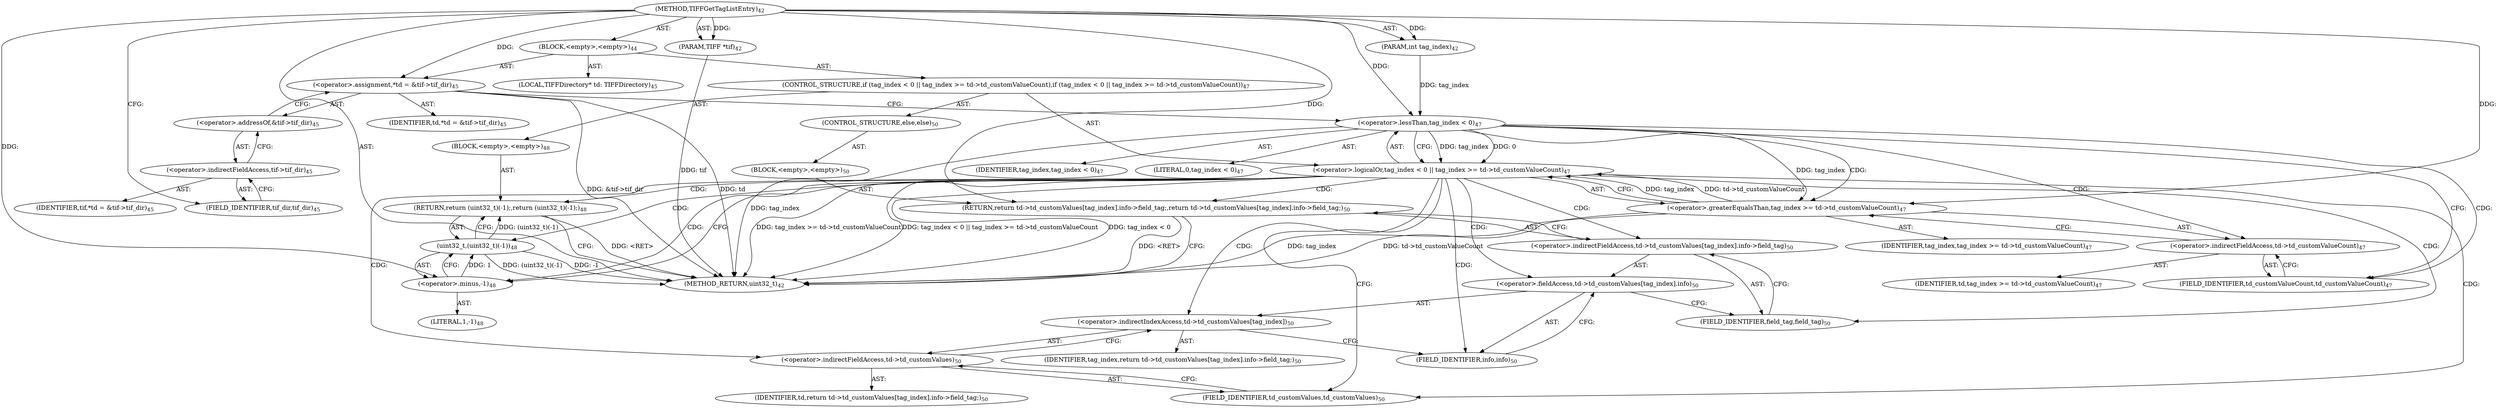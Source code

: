 digraph "TIFFGetTagListEntry" {  
"11774" [label = <(METHOD,TIFFGetTagListEntry)<SUB>42</SUB>> ]
"11775" [label = <(PARAM,TIFF *tif)<SUB>42</SUB>> ]
"11776" [label = <(PARAM,int tag_index)<SUB>42</SUB>> ]
"11777" [label = <(BLOCK,&lt;empty&gt;,&lt;empty&gt;)<SUB>44</SUB>> ]
"11778" [label = <(LOCAL,TIFFDirectory* td: TIFFDirectory)<SUB>45</SUB>> ]
"11779" [label = <(&lt;operator&gt;.assignment,*td = &amp;tif-&gt;tif_dir)<SUB>45</SUB>> ]
"11780" [label = <(IDENTIFIER,td,*td = &amp;tif-&gt;tif_dir)<SUB>45</SUB>> ]
"11781" [label = <(&lt;operator&gt;.addressOf,&amp;tif-&gt;tif_dir)<SUB>45</SUB>> ]
"11782" [label = <(&lt;operator&gt;.indirectFieldAccess,tif-&gt;tif_dir)<SUB>45</SUB>> ]
"11783" [label = <(IDENTIFIER,tif,*td = &amp;tif-&gt;tif_dir)<SUB>45</SUB>> ]
"11784" [label = <(FIELD_IDENTIFIER,tif_dir,tif_dir)<SUB>45</SUB>> ]
"11785" [label = <(CONTROL_STRUCTURE,if (tag_index &lt; 0 || tag_index &gt;= td-&gt;td_customValueCount),if (tag_index &lt; 0 || tag_index &gt;= td-&gt;td_customValueCount))<SUB>47</SUB>> ]
"11786" [label = <(&lt;operator&gt;.logicalOr,tag_index &lt; 0 || tag_index &gt;= td-&gt;td_customValueCount)<SUB>47</SUB>> ]
"11787" [label = <(&lt;operator&gt;.lessThan,tag_index &lt; 0)<SUB>47</SUB>> ]
"11788" [label = <(IDENTIFIER,tag_index,tag_index &lt; 0)<SUB>47</SUB>> ]
"11789" [label = <(LITERAL,0,tag_index &lt; 0)<SUB>47</SUB>> ]
"11790" [label = <(&lt;operator&gt;.greaterEqualsThan,tag_index &gt;= td-&gt;td_customValueCount)<SUB>47</SUB>> ]
"11791" [label = <(IDENTIFIER,tag_index,tag_index &gt;= td-&gt;td_customValueCount)<SUB>47</SUB>> ]
"11792" [label = <(&lt;operator&gt;.indirectFieldAccess,td-&gt;td_customValueCount)<SUB>47</SUB>> ]
"11793" [label = <(IDENTIFIER,td,tag_index &gt;= td-&gt;td_customValueCount)<SUB>47</SUB>> ]
"11794" [label = <(FIELD_IDENTIFIER,td_customValueCount,td_customValueCount)<SUB>47</SUB>> ]
"11795" [label = <(BLOCK,&lt;empty&gt;,&lt;empty&gt;)<SUB>48</SUB>> ]
"11796" [label = <(RETURN,return (uint32_t)(-1);,return (uint32_t)(-1);)<SUB>48</SUB>> ]
"11797" [label = <(uint32_t,(uint32_t)(-1))<SUB>48</SUB>> ]
"11798" [label = <(&lt;operator&gt;.minus,-1)<SUB>48</SUB>> ]
"11799" [label = <(LITERAL,1,-1)<SUB>48</SUB>> ]
"11800" [label = <(CONTROL_STRUCTURE,else,else)<SUB>50</SUB>> ]
"11801" [label = <(BLOCK,&lt;empty&gt;,&lt;empty&gt;)<SUB>50</SUB>> ]
"11802" [label = <(RETURN,return td-&gt;td_customValues[tag_index].info-&gt;field_tag;,return td-&gt;td_customValues[tag_index].info-&gt;field_tag;)<SUB>50</SUB>> ]
"11803" [label = <(&lt;operator&gt;.indirectFieldAccess,td-&gt;td_customValues[tag_index].info-&gt;field_tag)<SUB>50</SUB>> ]
"11804" [label = <(&lt;operator&gt;.fieldAccess,td-&gt;td_customValues[tag_index].info)<SUB>50</SUB>> ]
"11805" [label = <(&lt;operator&gt;.indirectIndexAccess,td-&gt;td_customValues[tag_index])<SUB>50</SUB>> ]
"11806" [label = <(&lt;operator&gt;.indirectFieldAccess,td-&gt;td_customValues)<SUB>50</SUB>> ]
"11807" [label = <(IDENTIFIER,td,return td-&gt;td_customValues[tag_index].info-&gt;field_tag;)<SUB>50</SUB>> ]
"11808" [label = <(FIELD_IDENTIFIER,td_customValues,td_customValues)<SUB>50</SUB>> ]
"11809" [label = <(IDENTIFIER,tag_index,return td-&gt;td_customValues[tag_index].info-&gt;field_tag;)<SUB>50</SUB>> ]
"11810" [label = <(FIELD_IDENTIFIER,info,info)<SUB>50</SUB>> ]
"11811" [label = <(FIELD_IDENTIFIER,field_tag,field_tag)<SUB>50</SUB>> ]
"11812" [label = <(METHOD_RETURN,uint32_t)<SUB>42</SUB>> ]
  "11774" -> "11775"  [ label = "AST: "] 
  "11774" -> "11776"  [ label = "AST: "] 
  "11774" -> "11777"  [ label = "AST: "] 
  "11774" -> "11812"  [ label = "AST: "] 
  "11777" -> "11778"  [ label = "AST: "] 
  "11777" -> "11779"  [ label = "AST: "] 
  "11777" -> "11785"  [ label = "AST: "] 
  "11779" -> "11780"  [ label = "AST: "] 
  "11779" -> "11781"  [ label = "AST: "] 
  "11781" -> "11782"  [ label = "AST: "] 
  "11782" -> "11783"  [ label = "AST: "] 
  "11782" -> "11784"  [ label = "AST: "] 
  "11785" -> "11786"  [ label = "AST: "] 
  "11785" -> "11795"  [ label = "AST: "] 
  "11785" -> "11800"  [ label = "AST: "] 
  "11786" -> "11787"  [ label = "AST: "] 
  "11786" -> "11790"  [ label = "AST: "] 
  "11787" -> "11788"  [ label = "AST: "] 
  "11787" -> "11789"  [ label = "AST: "] 
  "11790" -> "11791"  [ label = "AST: "] 
  "11790" -> "11792"  [ label = "AST: "] 
  "11792" -> "11793"  [ label = "AST: "] 
  "11792" -> "11794"  [ label = "AST: "] 
  "11795" -> "11796"  [ label = "AST: "] 
  "11796" -> "11797"  [ label = "AST: "] 
  "11797" -> "11798"  [ label = "AST: "] 
  "11798" -> "11799"  [ label = "AST: "] 
  "11800" -> "11801"  [ label = "AST: "] 
  "11801" -> "11802"  [ label = "AST: "] 
  "11802" -> "11803"  [ label = "AST: "] 
  "11803" -> "11804"  [ label = "AST: "] 
  "11803" -> "11811"  [ label = "AST: "] 
  "11804" -> "11805"  [ label = "AST: "] 
  "11804" -> "11810"  [ label = "AST: "] 
  "11805" -> "11806"  [ label = "AST: "] 
  "11805" -> "11809"  [ label = "AST: "] 
  "11806" -> "11807"  [ label = "AST: "] 
  "11806" -> "11808"  [ label = "AST: "] 
  "11779" -> "11787"  [ label = "CFG: "] 
  "11781" -> "11779"  [ label = "CFG: "] 
  "11786" -> "11798"  [ label = "CFG: "] 
  "11786" -> "11808"  [ label = "CFG: "] 
  "11782" -> "11781"  [ label = "CFG: "] 
  "11787" -> "11786"  [ label = "CFG: "] 
  "11787" -> "11794"  [ label = "CFG: "] 
  "11790" -> "11786"  [ label = "CFG: "] 
  "11796" -> "11812"  [ label = "CFG: "] 
  "11784" -> "11782"  [ label = "CFG: "] 
  "11792" -> "11790"  [ label = "CFG: "] 
  "11797" -> "11796"  [ label = "CFG: "] 
  "11802" -> "11812"  [ label = "CFG: "] 
  "11794" -> "11792"  [ label = "CFG: "] 
  "11798" -> "11797"  [ label = "CFG: "] 
  "11803" -> "11802"  [ label = "CFG: "] 
  "11804" -> "11811"  [ label = "CFG: "] 
  "11811" -> "11803"  [ label = "CFG: "] 
  "11805" -> "11810"  [ label = "CFG: "] 
  "11810" -> "11804"  [ label = "CFG: "] 
  "11806" -> "11805"  [ label = "CFG: "] 
  "11808" -> "11806"  [ label = "CFG: "] 
  "11774" -> "11784"  [ label = "CFG: "] 
  "11802" -> "11812"  [ label = "DDG: &lt;RET&gt;"] 
  "11796" -> "11812"  [ label = "DDG: &lt;RET&gt;"] 
  "11775" -> "11812"  [ label = "DDG: tif"] 
  "11779" -> "11812"  [ label = "DDG: td"] 
  "11779" -> "11812"  [ label = "DDG: &amp;tif-&gt;tif_dir"] 
  "11787" -> "11812"  [ label = "DDG: tag_index"] 
  "11786" -> "11812"  [ label = "DDG: tag_index &lt; 0"] 
  "11790" -> "11812"  [ label = "DDG: tag_index"] 
  "11790" -> "11812"  [ label = "DDG: td-&gt;td_customValueCount"] 
  "11786" -> "11812"  [ label = "DDG: tag_index &gt;= td-&gt;td_customValueCount"] 
  "11786" -> "11812"  [ label = "DDG: tag_index &lt; 0 || tag_index &gt;= td-&gt;td_customValueCount"] 
  "11797" -> "11812"  [ label = "DDG: -1"] 
  "11797" -> "11812"  [ label = "DDG: (uint32_t)(-1)"] 
  "11774" -> "11775"  [ label = "DDG: "] 
  "11774" -> "11776"  [ label = "DDG: "] 
  "11774" -> "11779"  [ label = "DDG: "] 
  "11787" -> "11786"  [ label = "DDG: tag_index"] 
  "11787" -> "11786"  [ label = "DDG: 0"] 
  "11790" -> "11786"  [ label = "DDG: tag_index"] 
  "11790" -> "11786"  [ label = "DDG: td-&gt;td_customValueCount"] 
  "11797" -> "11796"  [ label = "DDG: (uint32_t)(-1)"] 
  "11776" -> "11787"  [ label = "DDG: tag_index"] 
  "11774" -> "11787"  [ label = "DDG: "] 
  "11787" -> "11790"  [ label = "DDG: tag_index"] 
  "11774" -> "11790"  [ label = "DDG: "] 
  "11774" -> "11802"  [ label = "DDG: "] 
  "11798" -> "11797"  [ label = "DDG: 1"] 
  "11774" -> "11798"  [ label = "DDG: "] 
  "11786" -> "11802"  [ label = "CDG: "] 
  "11786" -> "11810"  [ label = "CDG: "] 
  "11786" -> "11796"  [ label = "CDG: "] 
  "11786" -> "11808"  [ label = "CDG: "] 
  "11786" -> "11798"  [ label = "CDG: "] 
  "11786" -> "11797"  [ label = "CDG: "] 
  "11786" -> "11811"  [ label = "CDG: "] 
  "11786" -> "11803"  [ label = "CDG: "] 
  "11786" -> "11805"  [ label = "CDG: "] 
  "11786" -> "11804"  [ label = "CDG: "] 
  "11786" -> "11806"  [ label = "CDG: "] 
  "11787" -> "11792"  [ label = "CDG: "] 
  "11787" -> "11794"  [ label = "CDG: "] 
  "11787" -> "11790"  [ label = "CDG: "] 
}
